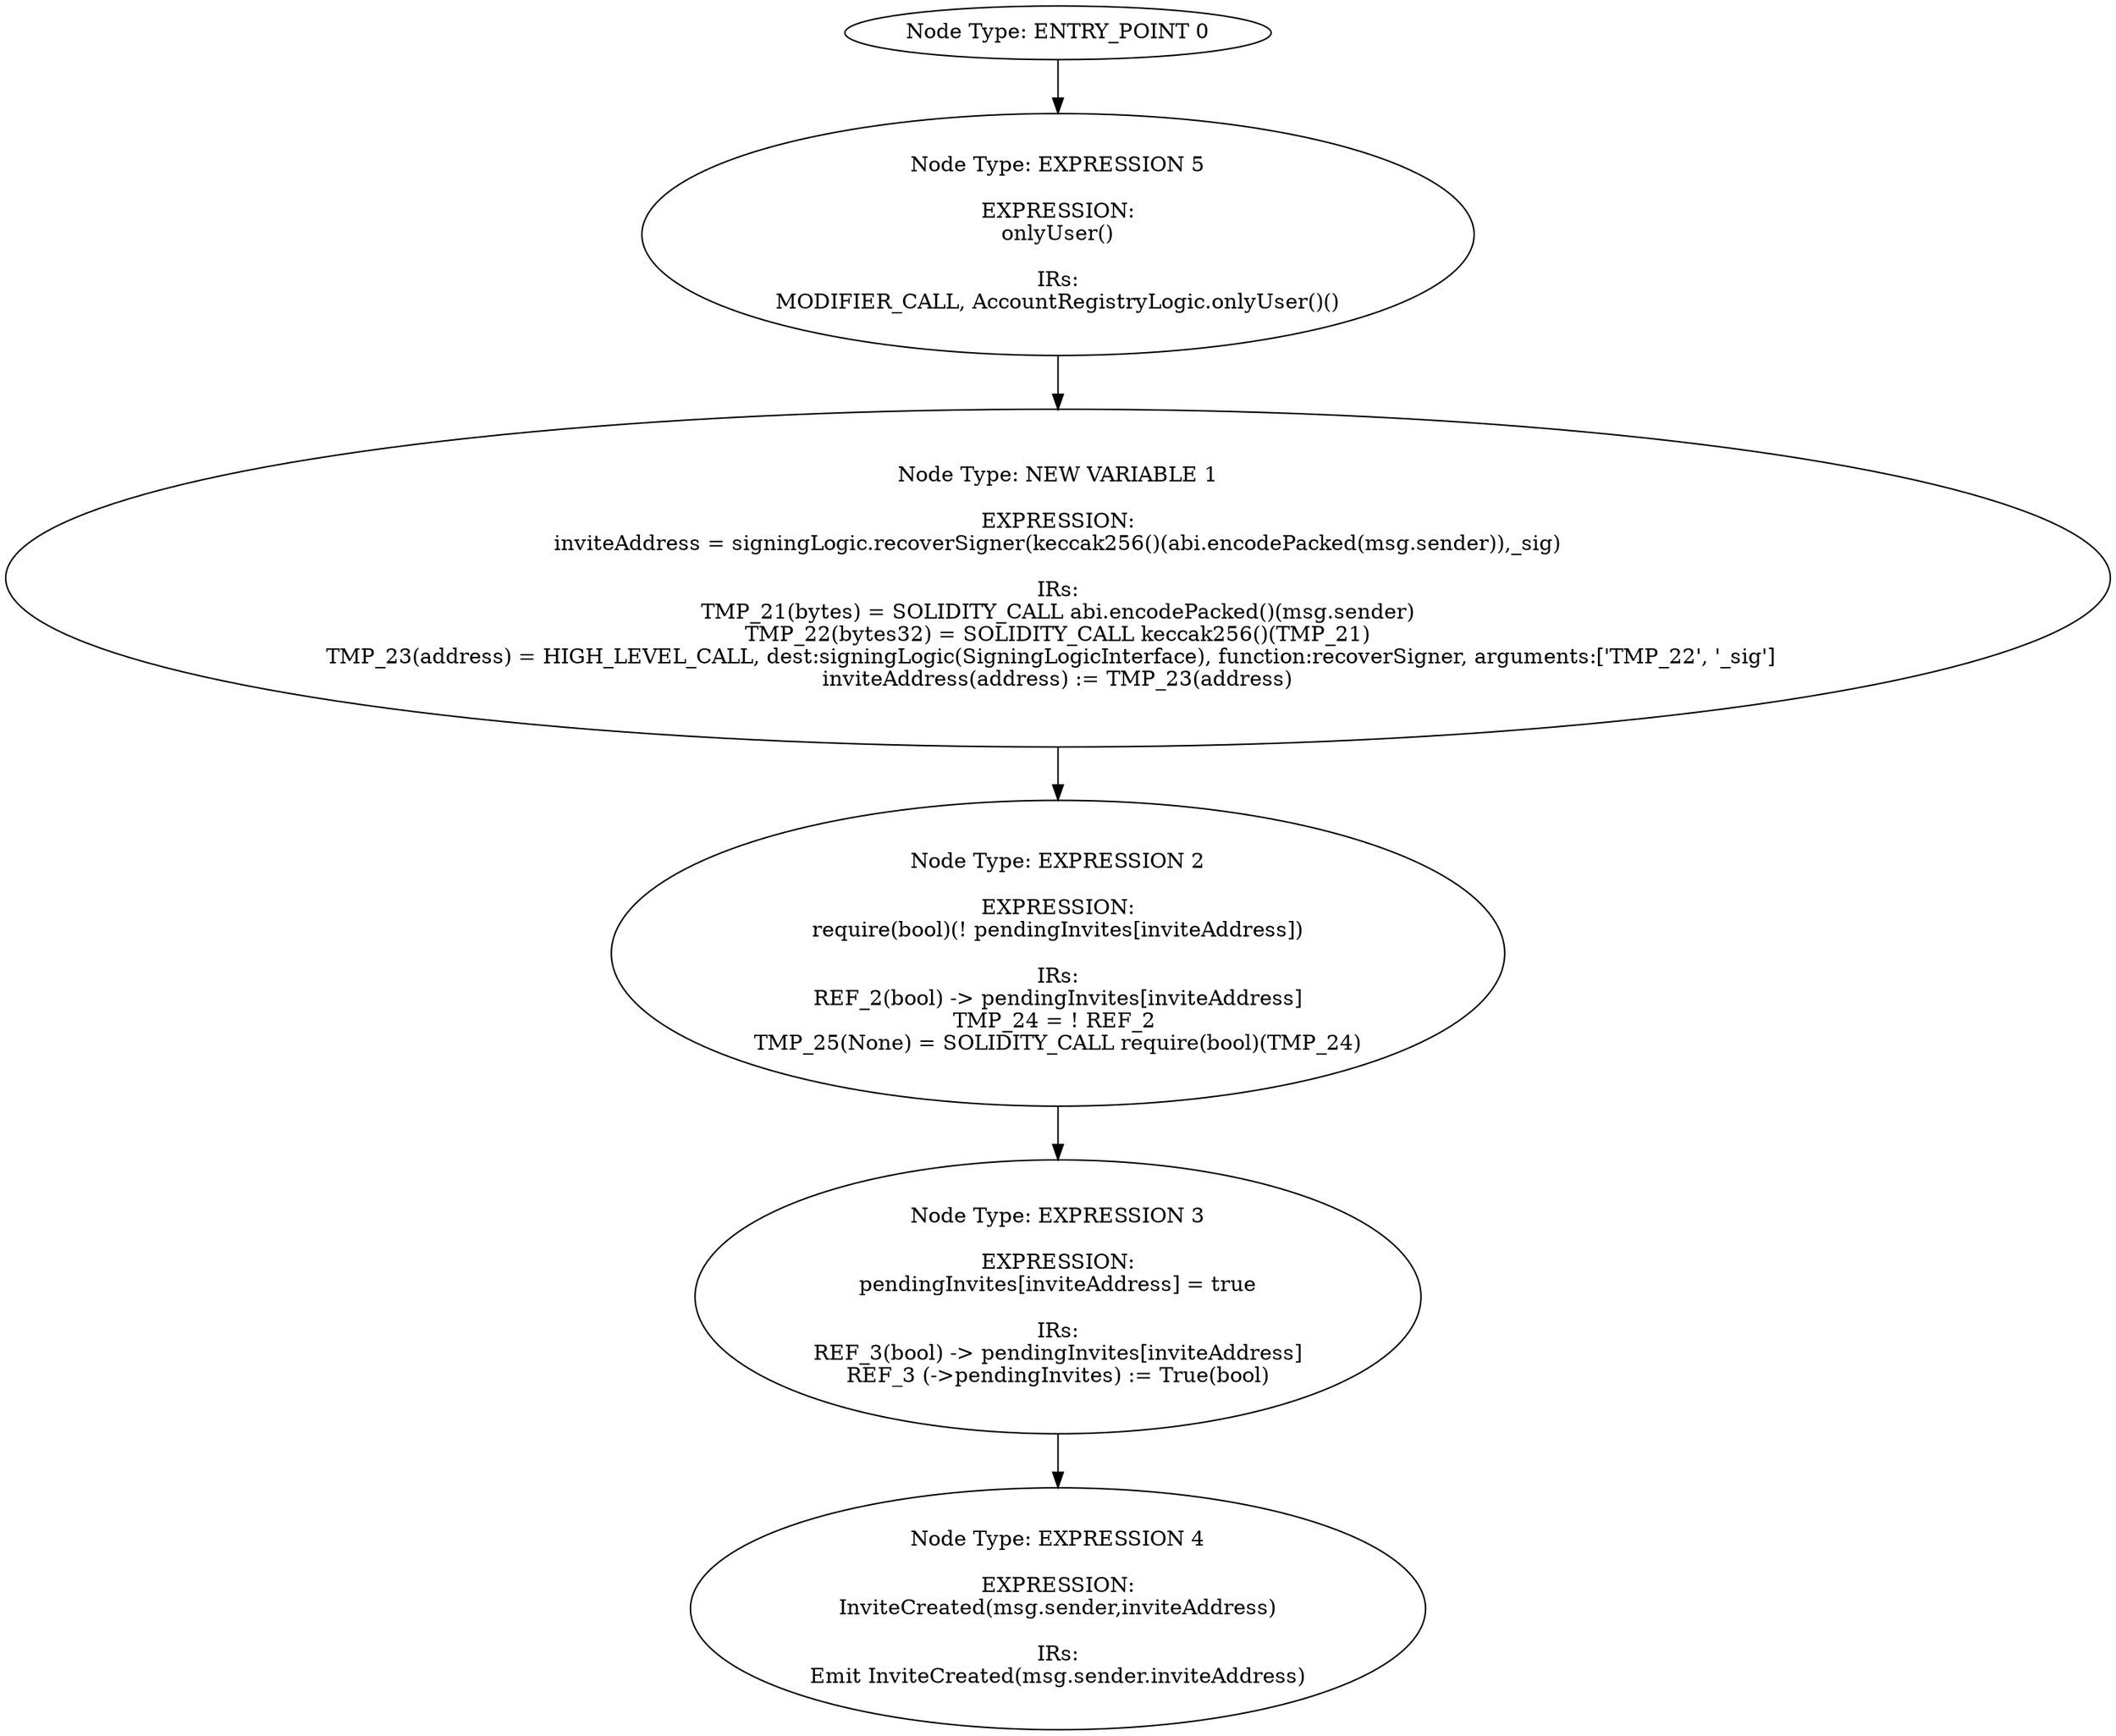 digraph{
0[label="Node Type: ENTRY_POINT 0
"];
0->5;
1[label="Node Type: NEW VARIABLE 1

EXPRESSION:
inviteAddress = signingLogic.recoverSigner(keccak256()(abi.encodePacked(msg.sender)),_sig)

IRs:
TMP_21(bytes) = SOLIDITY_CALL abi.encodePacked()(msg.sender)
TMP_22(bytes32) = SOLIDITY_CALL keccak256()(TMP_21)
TMP_23(address) = HIGH_LEVEL_CALL, dest:signingLogic(SigningLogicInterface), function:recoverSigner, arguments:['TMP_22', '_sig']  
inviteAddress(address) := TMP_23(address)"];
1->2;
2[label="Node Type: EXPRESSION 2

EXPRESSION:
require(bool)(! pendingInvites[inviteAddress])

IRs:
REF_2(bool) -> pendingInvites[inviteAddress]
TMP_24 = ! REF_2 
TMP_25(None) = SOLIDITY_CALL require(bool)(TMP_24)"];
2->3;
3[label="Node Type: EXPRESSION 3

EXPRESSION:
pendingInvites[inviteAddress] = true

IRs:
REF_3(bool) -> pendingInvites[inviteAddress]
REF_3 (->pendingInvites) := True(bool)"];
3->4;
4[label="Node Type: EXPRESSION 4

EXPRESSION:
InviteCreated(msg.sender,inviteAddress)

IRs:
Emit InviteCreated(msg.sender.inviteAddress)"];
5[label="Node Type: EXPRESSION 5

EXPRESSION:
onlyUser()

IRs:
MODIFIER_CALL, AccountRegistryLogic.onlyUser()()"];
5->1;
}
